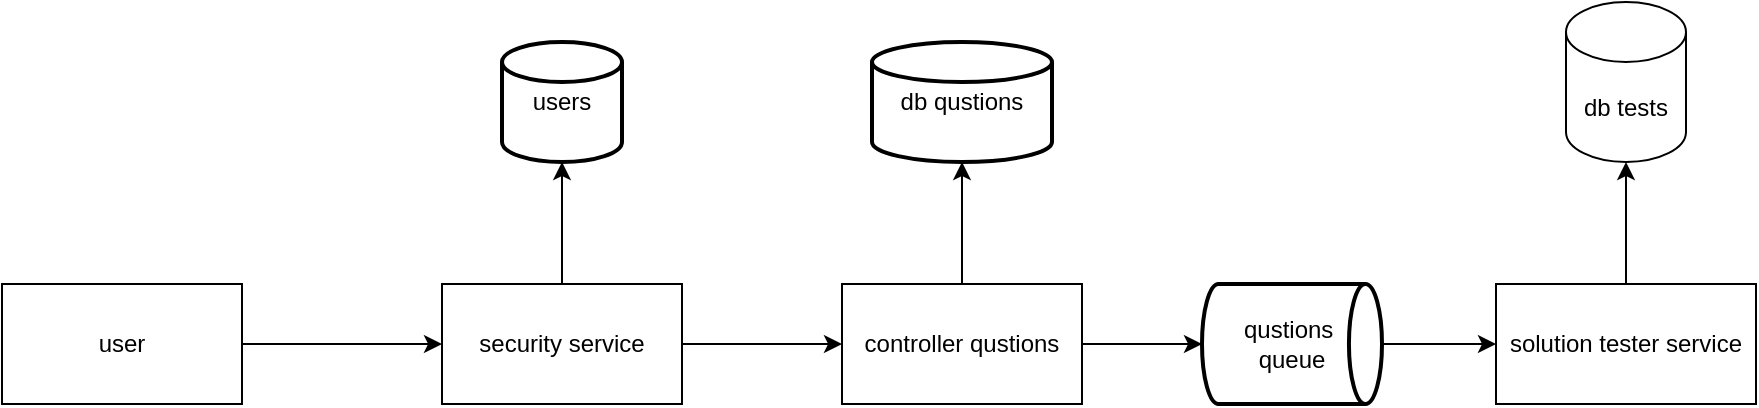 <mxfile version="25.0.1">
  <diagram id="prtHgNgQTEPvFCAcTncT" name="Page-1">
    <mxGraphModel dx="1134" dy="649" grid="1" gridSize="10" guides="1" tooltips="1" connect="1" arrows="1" fold="1" page="1" pageScale="1" pageWidth="827" pageHeight="1169" math="0" shadow="0">
      <root>
        <mxCell id="0" />
        <mxCell id="1" parent="0" />
        <mxCell id="E1QTNphe9JhFKRzoQSfT-1" value="solution tester service" style="rounded=0;whiteSpace=wrap;html=1;" parent="1" vertex="1">
          <mxGeometry x="827" y="151" width="130" height="60" as="geometry" />
        </mxCell>
        <mxCell id="6lvuWyY8wGujHDRmP9Fm-2" style="edgeStyle=orthogonalEdgeStyle;rounded=0;orthogonalLoop=1;jettySize=auto;html=1;" edge="1" parent="1" source="E1QTNphe9JhFKRzoQSfT-2" target="E1QTNphe9JhFKRzoQSfT-10">
          <mxGeometry relative="1" as="geometry" />
        </mxCell>
        <mxCell id="E1QTNphe9JhFKRzoQSfT-2" value="user" style="rounded=0;whiteSpace=wrap;html=1;" parent="1" vertex="1">
          <mxGeometry x="80" y="151" width="120" height="60" as="geometry" />
        </mxCell>
        <mxCell id="E1QTNphe9JhFKRzoQSfT-5" value="db qustions" style="strokeWidth=2;html=1;shape=mxgraph.flowchart.database;whiteSpace=wrap;" parent="1" vertex="1">
          <mxGeometry x="515" y="30" width="90" height="60" as="geometry" />
        </mxCell>
        <mxCell id="6lvuWyY8wGujHDRmP9Fm-15" style="edgeStyle=orthogonalEdgeStyle;rounded=0;orthogonalLoop=1;jettySize=auto;html=1;" edge="1" parent="1" source="E1QTNphe9JhFKRzoQSfT-10" target="E1QTNphe9JhFKRzoQSfT-14">
          <mxGeometry relative="1" as="geometry" />
        </mxCell>
        <mxCell id="E1QTNphe9JhFKRzoQSfT-10" value="security service" style="rounded=0;whiteSpace=wrap;html=1;" parent="1" vertex="1">
          <mxGeometry x="300" y="151" width="120" height="60" as="geometry" />
        </mxCell>
        <mxCell id="6lvuWyY8wGujHDRmP9Fm-16" style="edgeStyle=orthogonalEdgeStyle;rounded=0;orthogonalLoop=1;jettySize=auto;html=1;" edge="1" parent="1" source="E1QTNphe9JhFKRzoQSfT-14" target="E1QTNphe9JhFKRzoQSfT-5">
          <mxGeometry relative="1" as="geometry" />
        </mxCell>
        <mxCell id="6lvuWyY8wGujHDRmP9Fm-17" style="edgeStyle=orthogonalEdgeStyle;rounded=0;orthogonalLoop=1;jettySize=auto;html=1;" edge="1" parent="1" source="E1QTNphe9JhFKRzoQSfT-14" target="6lvuWyY8wGujHDRmP9Fm-5">
          <mxGeometry relative="1" as="geometry" />
        </mxCell>
        <mxCell id="E1QTNphe9JhFKRzoQSfT-14" value="controller qustions" style="rounded=0;whiteSpace=wrap;html=1;" parent="1" vertex="1">
          <mxGeometry x="500" y="151" width="120" height="60" as="geometry" />
        </mxCell>
        <mxCell id="E1QTNphe9JhFKRzoQSfT-20" value="users" style="strokeWidth=2;html=1;shape=mxgraph.flowchart.database;whiteSpace=wrap;" parent="1" vertex="1">
          <mxGeometry x="330" y="30" width="60" height="60" as="geometry" />
        </mxCell>
        <mxCell id="6lvuWyY8wGujHDRmP9Fm-18" style="edgeStyle=orthogonalEdgeStyle;rounded=0;orthogonalLoop=1;jettySize=auto;html=1;" edge="1" parent="1" source="6lvuWyY8wGujHDRmP9Fm-5" target="E1QTNphe9JhFKRzoQSfT-1">
          <mxGeometry relative="1" as="geometry" />
        </mxCell>
        <mxCell id="6lvuWyY8wGujHDRmP9Fm-5" value="qustions&amp;nbsp;&lt;br&gt;queue" style="strokeWidth=2;html=1;shape=mxgraph.flowchart.direct_data;whiteSpace=wrap;" vertex="1" parent="1">
          <mxGeometry x="680" y="151" width="90" height="60" as="geometry" />
        </mxCell>
        <mxCell id="6lvuWyY8wGujHDRmP9Fm-14" style="edgeStyle=orthogonalEdgeStyle;rounded=0;orthogonalLoop=1;jettySize=auto;html=1;entryX=0.5;entryY=1;entryDx=0;entryDy=0;entryPerimeter=0;" edge="1" parent="1" source="E1QTNphe9JhFKRzoQSfT-10" target="E1QTNphe9JhFKRzoQSfT-20">
          <mxGeometry relative="1" as="geometry" />
        </mxCell>
        <mxCell id="6lvuWyY8wGujHDRmP9Fm-21" value="db tests" style="shape=cylinder3;whiteSpace=wrap;html=1;boundedLbl=1;backgroundOutline=1;size=15;" vertex="1" parent="1">
          <mxGeometry x="862" y="10" width="60" height="80" as="geometry" />
        </mxCell>
        <mxCell id="6lvuWyY8wGujHDRmP9Fm-22" style="edgeStyle=orthogonalEdgeStyle;rounded=0;orthogonalLoop=1;jettySize=auto;html=1;entryX=0.5;entryY=1;entryDx=0;entryDy=0;entryPerimeter=0;" edge="1" parent="1" source="E1QTNphe9JhFKRzoQSfT-1" target="6lvuWyY8wGujHDRmP9Fm-21">
          <mxGeometry relative="1" as="geometry" />
        </mxCell>
      </root>
    </mxGraphModel>
  </diagram>
</mxfile>
